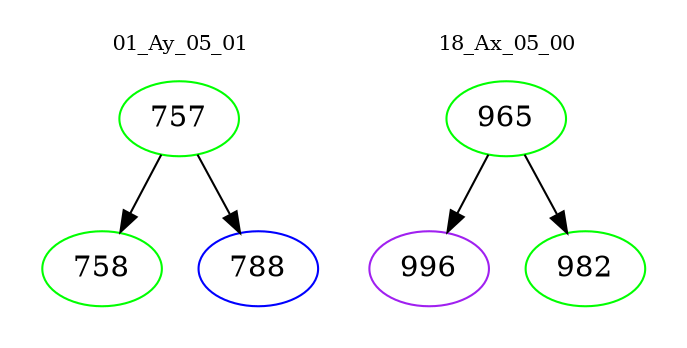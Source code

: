 digraph{
subgraph cluster_0 {
color = white
label = "01_Ay_05_01";
fontsize=10;
T0_757 [label="757", color="green"]
T0_757 -> T0_758 [color="black"]
T0_758 [label="758", color="green"]
T0_757 -> T0_788 [color="black"]
T0_788 [label="788", color="blue"]
}
subgraph cluster_1 {
color = white
label = "18_Ax_05_00";
fontsize=10;
T1_965 [label="965", color="green"]
T1_965 -> T1_996 [color="black"]
T1_996 [label="996", color="purple"]
T1_965 -> T1_982 [color="black"]
T1_982 [label="982", color="green"]
}
}
